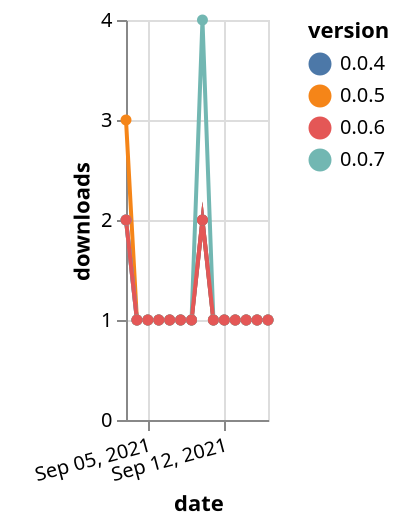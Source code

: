 {"$schema": "https://vega.github.io/schema/vega-lite/v5.json", "description": "A simple bar chart with embedded data.", "data": {"values": [{"date": "2021-09-03", "total": 112, "delta": 3, "version": "0.0.5"}, {"date": "2021-09-04", "total": 113, "delta": 1, "version": "0.0.5"}, {"date": "2021-09-05", "total": 114, "delta": 1, "version": "0.0.5"}, {"date": "2021-09-06", "total": 115, "delta": 1, "version": "0.0.5"}, {"date": "2021-09-07", "total": 116, "delta": 1, "version": "0.0.5"}, {"date": "2021-09-08", "total": 117, "delta": 1, "version": "0.0.5"}, {"date": "2021-09-09", "total": 118, "delta": 1, "version": "0.0.5"}, {"date": "2021-09-10", "total": 120, "delta": 2, "version": "0.0.5"}, {"date": "2021-09-11", "total": 121, "delta": 1, "version": "0.0.5"}, {"date": "2021-09-12", "total": 122, "delta": 1, "version": "0.0.5"}, {"date": "2021-09-13", "total": 123, "delta": 1, "version": "0.0.5"}, {"date": "2021-09-14", "total": 124, "delta": 1, "version": "0.0.5"}, {"date": "2021-09-15", "total": 125, "delta": 1, "version": "0.0.5"}, {"date": "2021-09-16", "total": 126, "delta": 1, "version": "0.0.5"}, {"date": "2021-09-03", "total": 130, "delta": 2, "version": "0.0.4"}, {"date": "2021-09-04", "total": 131, "delta": 1, "version": "0.0.4"}, {"date": "2021-09-05", "total": 132, "delta": 1, "version": "0.0.4"}, {"date": "2021-09-06", "total": 133, "delta": 1, "version": "0.0.4"}, {"date": "2021-09-07", "total": 134, "delta": 1, "version": "0.0.4"}, {"date": "2021-09-08", "total": 135, "delta": 1, "version": "0.0.4"}, {"date": "2021-09-09", "total": 136, "delta": 1, "version": "0.0.4"}, {"date": "2021-09-10", "total": 138, "delta": 2, "version": "0.0.4"}, {"date": "2021-09-11", "total": 139, "delta": 1, "version": "0.0.4"}, {"date": "2021-09-12", "total": 140, "delta": 1, "version": "0.0.4"}, {"date": "2021-09-13", "total": 141, "delta": 1, "version": "0.0.4"}, {"date": "2021-09-14", "total": 142, "delta": 1, "version": "0.0.4"}, {"date": "2021-09-15", "total": 143, "delta": 1, "version": "0.0.4"}, {"date": "2021-09-16", "total": 144, "delta": 1, "version": "0.0.4"}, {"date": "2021-09-03", "total": 77, "delta": 2, "version": "0.0.7"}, {"date": "2021-09-04", "total": 78, "delta": 1, "version": "0.0.7"}, {"date": "2021-09-05", "total": 79, "delta": 1, "version": "0.0.7"}, {"date": "2021-09-06", "total": 80, "delta": 1, "version": "0.0.7"}, {"date": "2021-09-07", "total": 81, "delta": 1, "version": "0.0.7"}, {"date": "2021-09-08", "total": 82, "delta": 1, "version": "0.0.7"}, {"date": "2021-09-09", "total": 83, "delta": 1, "version": "0.0.7"}, {"date": "2021-09-10", "total": 87, "delta": 4, "version": "0.0.7"}, {"date": "2021-09-11", "total": 88, "delta": 1, "version": "0.0.7"}, {"date": "2021-09-12", "total": 89, "delta": 1, "version": "0.0.7"}, {"date": "2021-09-13", "total": 90, "delta": 1, "version": "0.0.7"}, {"date": "2021-09-14", "total": 91, "delta": 1, "version": "0.0.7"}, {"date": "2021-09-15", "total": 92, "delta": 1, "version": "0.0.7"}, {"date": "2021-09-16", "total": 93, "delta": 1, "version": "0.0.7"}, {"date": "2021-09-03", "total": 80, "delta": 2, "version": "0.0.6"}, {"date": "2021-09-04", "total": 81, "delta": 1, "version": "0.0.6"}, {"date": "2021-09-05", "total": 82, "delta": 1, "version": "0.0.6"}, {"date": "2021-09-06", "total": 83, "delta": 1, "version": "0.0.6"}, {"date": "2021-09-07", "total": 84, "delta": 1, "version": "0.0.6"}, {"date": "2021-09-08", "total": 85, "delta": 1, "version": "0.0.6"}, {"date": "2021-09-09", "total": 86, "delta": 1, "version": "0.0.6"}, {"date": "2021-09-10", "total": 88, "delta": 2, "version": "0.0.6"}, {"date": "2021-09-11", "total": 89, "delta": 1, "version": "0.0.6"}, {"date": "2021-09-12", "total": 90, "delta": 1, "version": "0.0.6"}, {"date": "2021-09-13", "total": 91, "delta": 1, "version": "0.0.6"}, {"date": "2021-09-14", "total": 92, "delta": 1, "version": "0.0.6"}, {"date": "2021-09-15", "total": 93, "delta": 1, "version": "0.0.6"}, {"date": "2021-09-16", "total": 94, "delta": 1, "version": "0.0.6"}]}, "width": "container", "mark": {"type": "line", "point": {"filled": true}}, "encoding": {"x": {"field": "date", "type": "temporal", "timeUnit": "yearmonthdate", "title": "date", "axis": {"labelAngle": -15}}, "y": {"field": "delta", "type": "quantitative", "title": "downloads"}, "color": {"field": "version", "type": "nominal"}, "tooltip": {"field": "delta"}}}